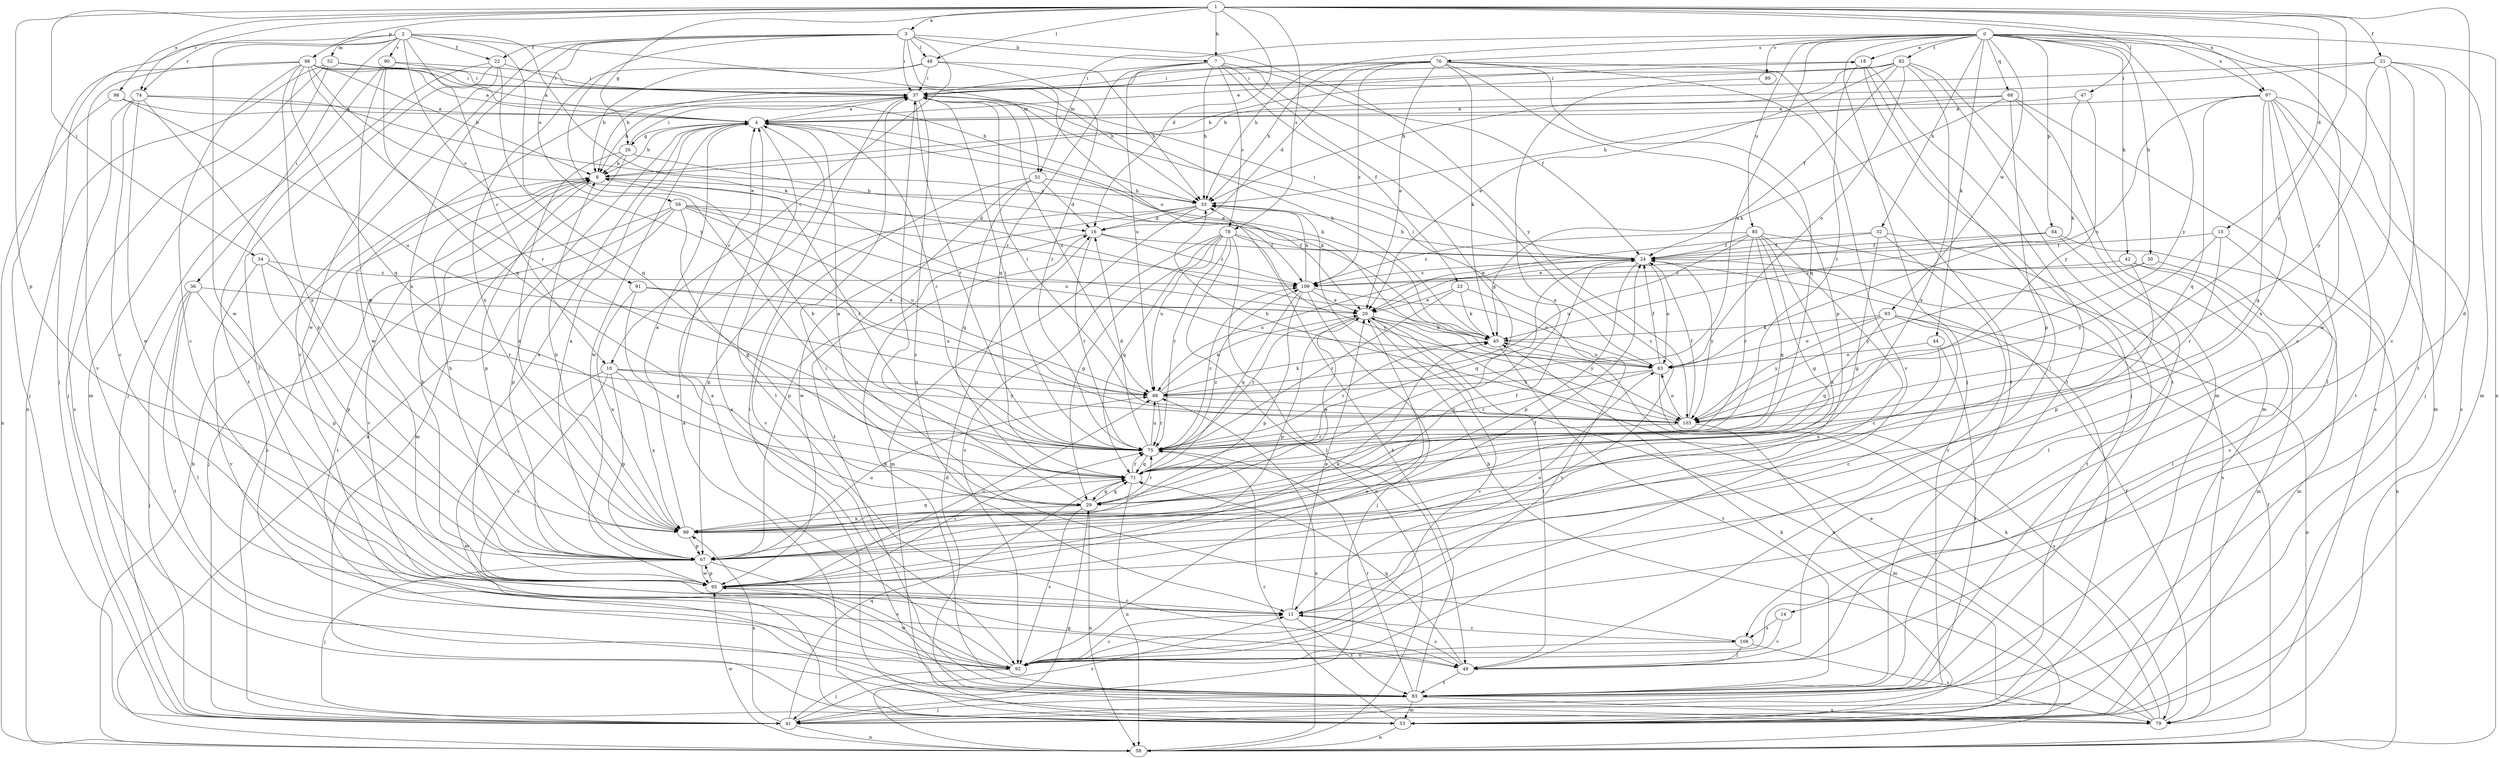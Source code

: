 strict digraph  {
0;
1;
2;
3;
4;
7;
8;
10;
11;
14;
15;
16;
18;
20;
21;
22;
23;
24;
26;
29;
30;
32;
33;
34;
36;
37;
41;
42;
44;
45;
47;
48;
49;
51;
52;
53;
58;
59;
63;
64;
66;
67;
68;
71;
74;
75;
76;
78;
79;
82;
83;
85;
88;
89;
90;
91;
92;
93;
95;
97;
98;
99;
103;
108;
109;
0 -> 18  [label=e];
0 -> 30  [label=h];
0 -> 32  [label=h];
0 -> 33  [label=h];
0 -> 41  [label=j];
0 -> 42  [label=k];
0 -> 44  [label=k];
0 -> 51  [label=m];
0 -> 58  [label=n];
0 -> 64  [label=p];
0 -> 68  [label=q];
0 -> 76  [label=s];
0 -> 82  [label=t];
0 -> 83  [label=t];
0 -> 85  [label=u];
0 -> 88  [label=u];
0 -> 89  [label=v];
0 -> 93  [label=w];
0 -> 97  [label=x];
0 -> 103  [label=y];
0 -> 108  [label=z];
1 -> 3  [label=a];
1 -> 7  [label=b];
1 -> 14  [label=d];
1 -> 15  [label=d];
1 -> 16  [label=d];
1 -> 21  [label=f];
1 -> 26  [label=g];
1 -> 34  [label=i];
1 -> 47  [label=l];
1 -> 48  [label=l];
1 -> 66  [label=p];
1 -> 67  [label=p];
1 -> 74  [label=r];
1 -> 78  [label=s];
1 -> 97  [label=x];
1 -> 98  [label=x];
1 -> 103  [label=y];
2 -> 10  [label=c];
2 -> 22  [label=f];
2 -> 36  [label=i];
2 -> 41  [label=j];
2 -> 45  [label=k];
2 -> 51  [label=m];
2 -> 52  [label=m];
2 -> 74  [label=r];
2 -> 90  [label=v];
2 -> 91  [label=v];
2 -> 95  [label=w];
2 -> 103  [label=y];
3 -> 7  [label=b];
3 -> 10  [label=c];
3 -> 22  [label=f];
3 -> 37  [label=i];
3 -> 48  [label=l];
3 -> 59  [label=o];
3 -> 63  [label=o];
3 -> 75  [label=r];
3 -> 92  [label=v];
3 -> 99  [label=x];
3 -> 103  [label=y];
4 -> 8  [label=b];
4 -> 18  [label=e];
4 -> 20  [label=e];
4 -> 26  [label=g];
4 -> 45  [label=k];
4 -> 49  [label=l];
4 -> 75  [label=r];
4 -> 95  [label=w];
7 -> 11  [label=c];
7 -> 23  [label=f];
7 -> 24  [label=f];
7 -> 29  [label=g];
7 -> 33  [label=h];
7 -> 37  [label=i];
7 -> 71  [label=q];
7 -> 78  [label=s];
7 -> 88  [label=u];
8 -> 33  [label=h];
8 -> 67  [label=p];
8 -> 75  [label=r];
8 -> 92  [label=v];
10 -> 11  [label=c];
10 -> 53  [label=m];
10 -> 67  [label=p];
10 -> 88  [label=u];
10 -> 99  [label=x];
10 -> 103  [label=y];
11 -> 20  [label=e];
11 -> 83  [label=t];
11 -> 108  [label=z];
14 -> 92  [label=v];
14 -> 108  [label=z];
15 -> 24  [label=f];
15 -> 75  [label=r];
15 -> 92  [label=v];
15 -> 103  [label=y];
16 -> 24  [label=f];
16 -> 67  [label=p];
16 -> 75  [label=r];
16 -> 109  [label=z];
18 -> 37  [label=i];
18 -> 41  [label=j];
18 -> 49  [label=l];
18 -> 75  [label=r];
18 -> 83  [label=t];
20 -> 45  [label=k];
20 -> 49  [label=l];
20 -> 58  [label=n];
20 -> 67  [label=p];
20 -> 75  [label=r];
20 -> 92  [label=v];
20 -> 103  [label=y];
21 -> 8  [label=b];
21 -> 11  [label=c];
21 -> 37  [label=i];
21 -> 41  [label=j];
21 -> 53  [label=m];
21 -> 95  [label=w];
21 -> 103  [label=y];
22 -> 37  [label=i];
22 -> 49  [label=l];
22 -> 71  [label=q];
22 -> 83  [label=t];
22 -> 95  [label=w];
23 -> 20  [label=e];
23 -> 45  [label=k];
23 -> 75  [label=r];
23 -> 92  [label=v];
24 -> 33  [label=h];
24 -> 37  [label=i];
24 -> 63  [label=o];
24 -> 67  [label=p];
24 -> 71  [label=q];
24 -> 88  [label=u];
24 -> 103  [label=y];
24 -> 109  [label=z];
26 -> 8  [label=b];
26 -> 37  [label=i];
26 -> 45  [label=k];
26 -> 53  [label=m];
26 -> 99  [label=x];
29 -> 4  [label=a];
29 -> 20  [label=e];
29 -> 37  [label=i];
29 -> 58  [label=n];
29 -> 71  [label=q];
29 -> 75  [label=r];
29 -> 92  [label=v];
29 -> 99  [label=x];
30 -> 53  [label=m];
30 -> 103  [label=y];
30 -> 109  [label=z];
32 -> 20  [label=e];
32 -> 24  [label=f];
32 -> 29  [label=g];
32 -> 83  [label=t];
32 -> 92  [label=v];
33 -> 16  [label=d];
33 -> 53  [label=m];
33 -> 67  [label=p];
33 -> 95  [label=w];
34 -> 67  [label=p];
34 -> 75  [label=r];
34 -> 92  [label=v];
34 -> 109  [label=z];
36 -> 20  [label=e];
36 -> 41  [label=j];
36 -> 49  [label=l];
36 -> 67  [label=p];
36 -> 83  [label=t];
37 -> 4  [label=a];
37 -> 8  [label=b];
37 -> 11  [label=c];
37 -> 45  [label=k];
37 -> 75  [label=r];
37 -> 88  [label=u];
37 -> 95  [label=w];
41 -> 8  [label=b];
41 -> 11  [label=c];
41 -> 58  [label=n];
41 -> 71  [label=q];
41 -> 99  [label=x];
42 -> 49  [label=l];
42 -> 53  [label=m];
42 -> 67  [label=p];
42 -> 109  [label=z];
44 -> 63  [label=o];
44 -> 83  [label=t];
44 -> 99  [label=x];
45 -> 63  [label=o];
45 -> 75  [label=r];
45 -> 83  [label=t];
47 -> 4  [label=a];
47 -> 45  [label=k];
47 -> 103  [label=y];
48 -> 8  [label=b];
48 -> 33  [label=h];
48 -> 37  [label=i];
48 -> 75  [label=r];
48 -> 99  [label=x];
49 -> 11  [label=c];
49 -> 71  [label=q];
49 -> 83  [label=t];
51 -> 16  [label=d];
51 -> 33  [label=h];
51 -> 71  [label=q];
51 -> 83  [label=t];
51 -> 92  [label=v];
52 -> 4  [label=a];
52 -> 37  [label=i];
52 -> 41  [label=j];
52 -> 53  [label=m];
52 -> 58  [label=n];
53 -> 4  [label=a];
53 -> 37  [label=i];
53 -> 45  [label=k];
53 -> 58  [label=n];
53 -> 75  [label=r];
58 -> 4  [label=a];
58 -> 8  [label=b];
58 -> 24  [label=f];
58 -> 29  [label=g];
58 -> 88  [label=u];
58 -> 95  [label=w];
59 -> 16  [label=d];
59 -> 29  [label=g];
59 -> 41  [label=j];
59 -> 63  [label=o];
59 -> 67  [label=p];
59 -> 83  [label=t];
59 -> 88  [label=u];
59 -> 109  [label=z];
63 -> 24  [label=f];
63 -> 37  [label=i];
63 -> 75  [label=r];
63 -> 79  [label=s];
63 -> 88  [label=u];
64 -> 20  [label=e];
64 -> 24  [label=f];
64 -> 49  [label=l];
64 -> 58  [label=n];
66 -> 4  [label=a];
66 -> 8  [label=b];
66 -> 11  [label=c];
66 -> 20  [label=e];
66 -> 33  [label=h];
66 -> 37  [label=i];
66 -> 41  [label=j];
66 -> 71  [label=q];
66 -> 75  [label=r];
66 -> 92  [label=v];
66 -> 99  [label=x];
67 -> 4  [label=a];
67 -> 8  [label=b];
67 -> 41  [label=j];
67 -> 88  [label=u];
67 -> 92  [label=v];
67 -> 95  [label=w];
68 -> 4  [label=a];
68 -> 33  [label=h];
68 -> 45  [label=k];
68 -> 53  [label=m];
68 -> 67  [label=p];
68 -> 79  [label=s];
71 -> 29  [label=g];
71 -> 58  [label=n];
71 -> 75  [label=r];
71 -> 109  [label=z];
74 -> 4  [label=a];
74 -> 11  [label=c];
74 -> 67  [label=p];
74 -> 79  [label=s];
74 -> 95  [label=w];
74 -> 109  [label=z];
75 -> 8  [label=b];
75 -> 16  [label=d];
75 -> 37  [label=i];
75 -> 71  [label=q];
75 -> 88  [label=u];
75 -> 109  [label=z];
76 -> 8  [label=b];
76 -> 16  [label=d];
76 -> 20  [label=e];
76 -> 33  [label=h];
76 -> 37  [label=i];
76 -> 45  [label=k];
76 -> 67  [label=p];
76 -> 71  [label=q];
76 -> 83  [label=t];
76 -> 92  [label=v];
76 -> 109  [label=z];
78 -> 24  [label=f];
78 -> 29  [label=g];
78 -> 49  [label=l];
78 -> 58  [label=n];
78 -> 71  [label=q];
78 -> 75  [label=r];
78 -> 88  [label=u];
78 -> 92  [label=v];
78 -> 103  [label=y];
79 -> 16  [label=d];
79 -> 20  [label=e];
79 -> 24  [label=f];
79 -> 33  [label=h];
79 -> 45  [label=k];
82 -> 8  [label=b];
82 -> 20  [label=e];
82 -> 24  [label=f];
82 -> 33  [label=h];
82 -> 37  [label=i];
82 -> 53  [label=m];
82 -> 63  [label=o];
82 -> 83  [label=t];
82 -> 99  [label=x];
83 -> 4  [label=a];
83 -> 16  [label=d];
83 -> 33  [label=h];
83 -> 41  [label=j];
83 -> 53  [label=m];
83 -> 75  [label=r];
83 -> 79  [label=s];
85 -> 11  [label=c];
85 -> 24  [label=f];
85 -> 29  [label=g];
85 -> 71  [label=q];
85 -> 75  [label=r];
85 -> 79  [label=s];
85 -> 88  [label=u];
85 -> 99  [label=x];
85 -> 109  [label=z];
88 -> 20  [label=e];
88 -> 45  [label=k];
88 -> 75  [label=r];
88 -> 103  [label=y];
89 -> 99  [label=x];
90 -> 33  [label=h];
90 -> 37  [label=i];
90 -> 41  [label=j];
90 -> 71  [label=q];
90 -> 99  [label=x];
91 -> 20  [label=e];
91 -> 29  [label=g];
91 -> 88  [label=u];
91 -> 99  [label=x];
92 -> 4  [label=a];
92 -> 11  [label=c];
92 -> 20  [label=e];
92 -> 41  [label=j];
92 -> 95  [label=w];
93 -> 11  [label=c];
93 -> 41  [label=j];
93 -> 45  [label=k];
93 -> 58  [label=n];
93 -> 63  [label=o];
93 -> 71  [label=q];
93 -> 103  [label=y];
95 -> 4  [label=a];
95 -> 8  [label=b];
95 -> 11  [label=c];
95 -> 24  [label=f];
95 -> 45  [label=k];
95 -> 63  [label=o];
95 -> 67  [label=p];
95 -> 75  [label=r];
95 -> 88  [label=u];
97 -> 4  [label=a];
97 -> 29  [label=g];
97 -> 49  [label=l];
97 -> 53  [label=m];
97 -> 63  [label=o];
97 -> 71  [label=q];
97 -> 79  [label=s];
97 -> 83  [label=t];
97 -> 99  [label=x];
98 -> 4  [label=a];
98 -> 58  [label=n];
98 -> 88  [label=u];
99 -> 4  [label=a];
99 -> 8  [label=b];
99 -> 24  [label=f];
99 -> 67  [label=p];
99 -> 71  [label=q];
103 -> 24  [label=f];
103 -> 33  [label=h];
103 -> 37  [label=i];
103 -> 53  [label=m];
103 -> 63  [label=o];
103 -> 75  [label=r];
108 -> 37  [label=i];
108 -> 49  [label=l];
108 -> 79  [label=s];
108 -> 92  [label=v];
109 -> 20  [label=e];
109 -> 33  [label=h];
109 -> 41  [label=j];
109 -> 63  [label=o];
109 -> 67  [label=p];
109 -> 71  [label=q];
}
